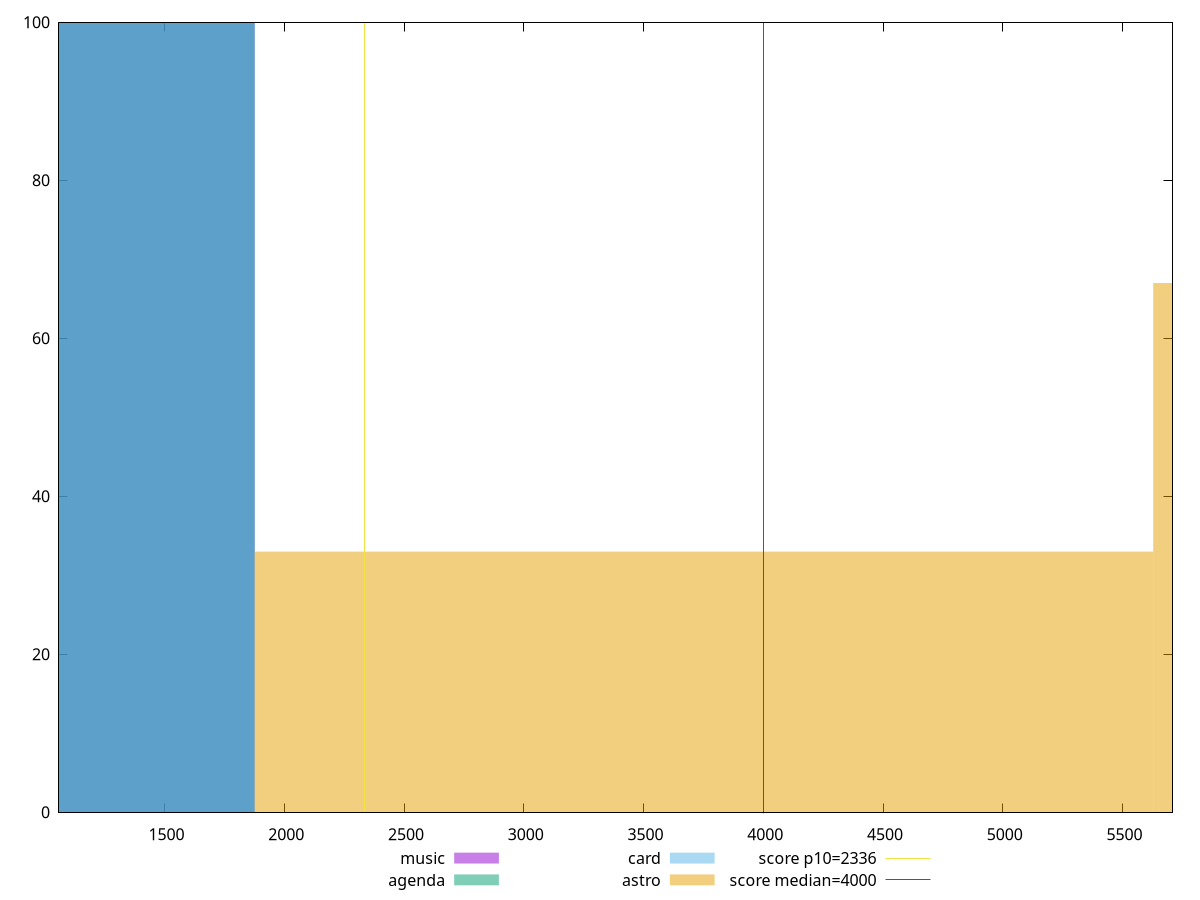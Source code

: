 reset

$music <<EOF
0 100
EOF

$agenda <<EOF
0 100
EOF

$card <<EOF
0 100
EOF

$astro <<EOF
3751.831491615899 33
7503.662983231798 67
EOF

set key outside below
set boxwidth 3751.831491615899
set xrange [1059.1248:5708.268000000001]
set yrange [0:100]
set trange [0:100]
set style fill transparent solid 0.5 noborder

set parametric
set terminal svg size 640, 520 enhanced background rgb 'white'
set output "reports/report_00031_2021-02-24T23-18-18.084Z/first-meaningful-paint/comparison/histogram/all_raw.svg"

plot $music title "music" with boxes, \
     $agenda title "agenda" with boxes, \
     $card title "card" with boxes, \
     $astro title "astro" with boxes, \
     2336,t title "score p10=2336", \
     4000,t title "score median=4000"

reset
